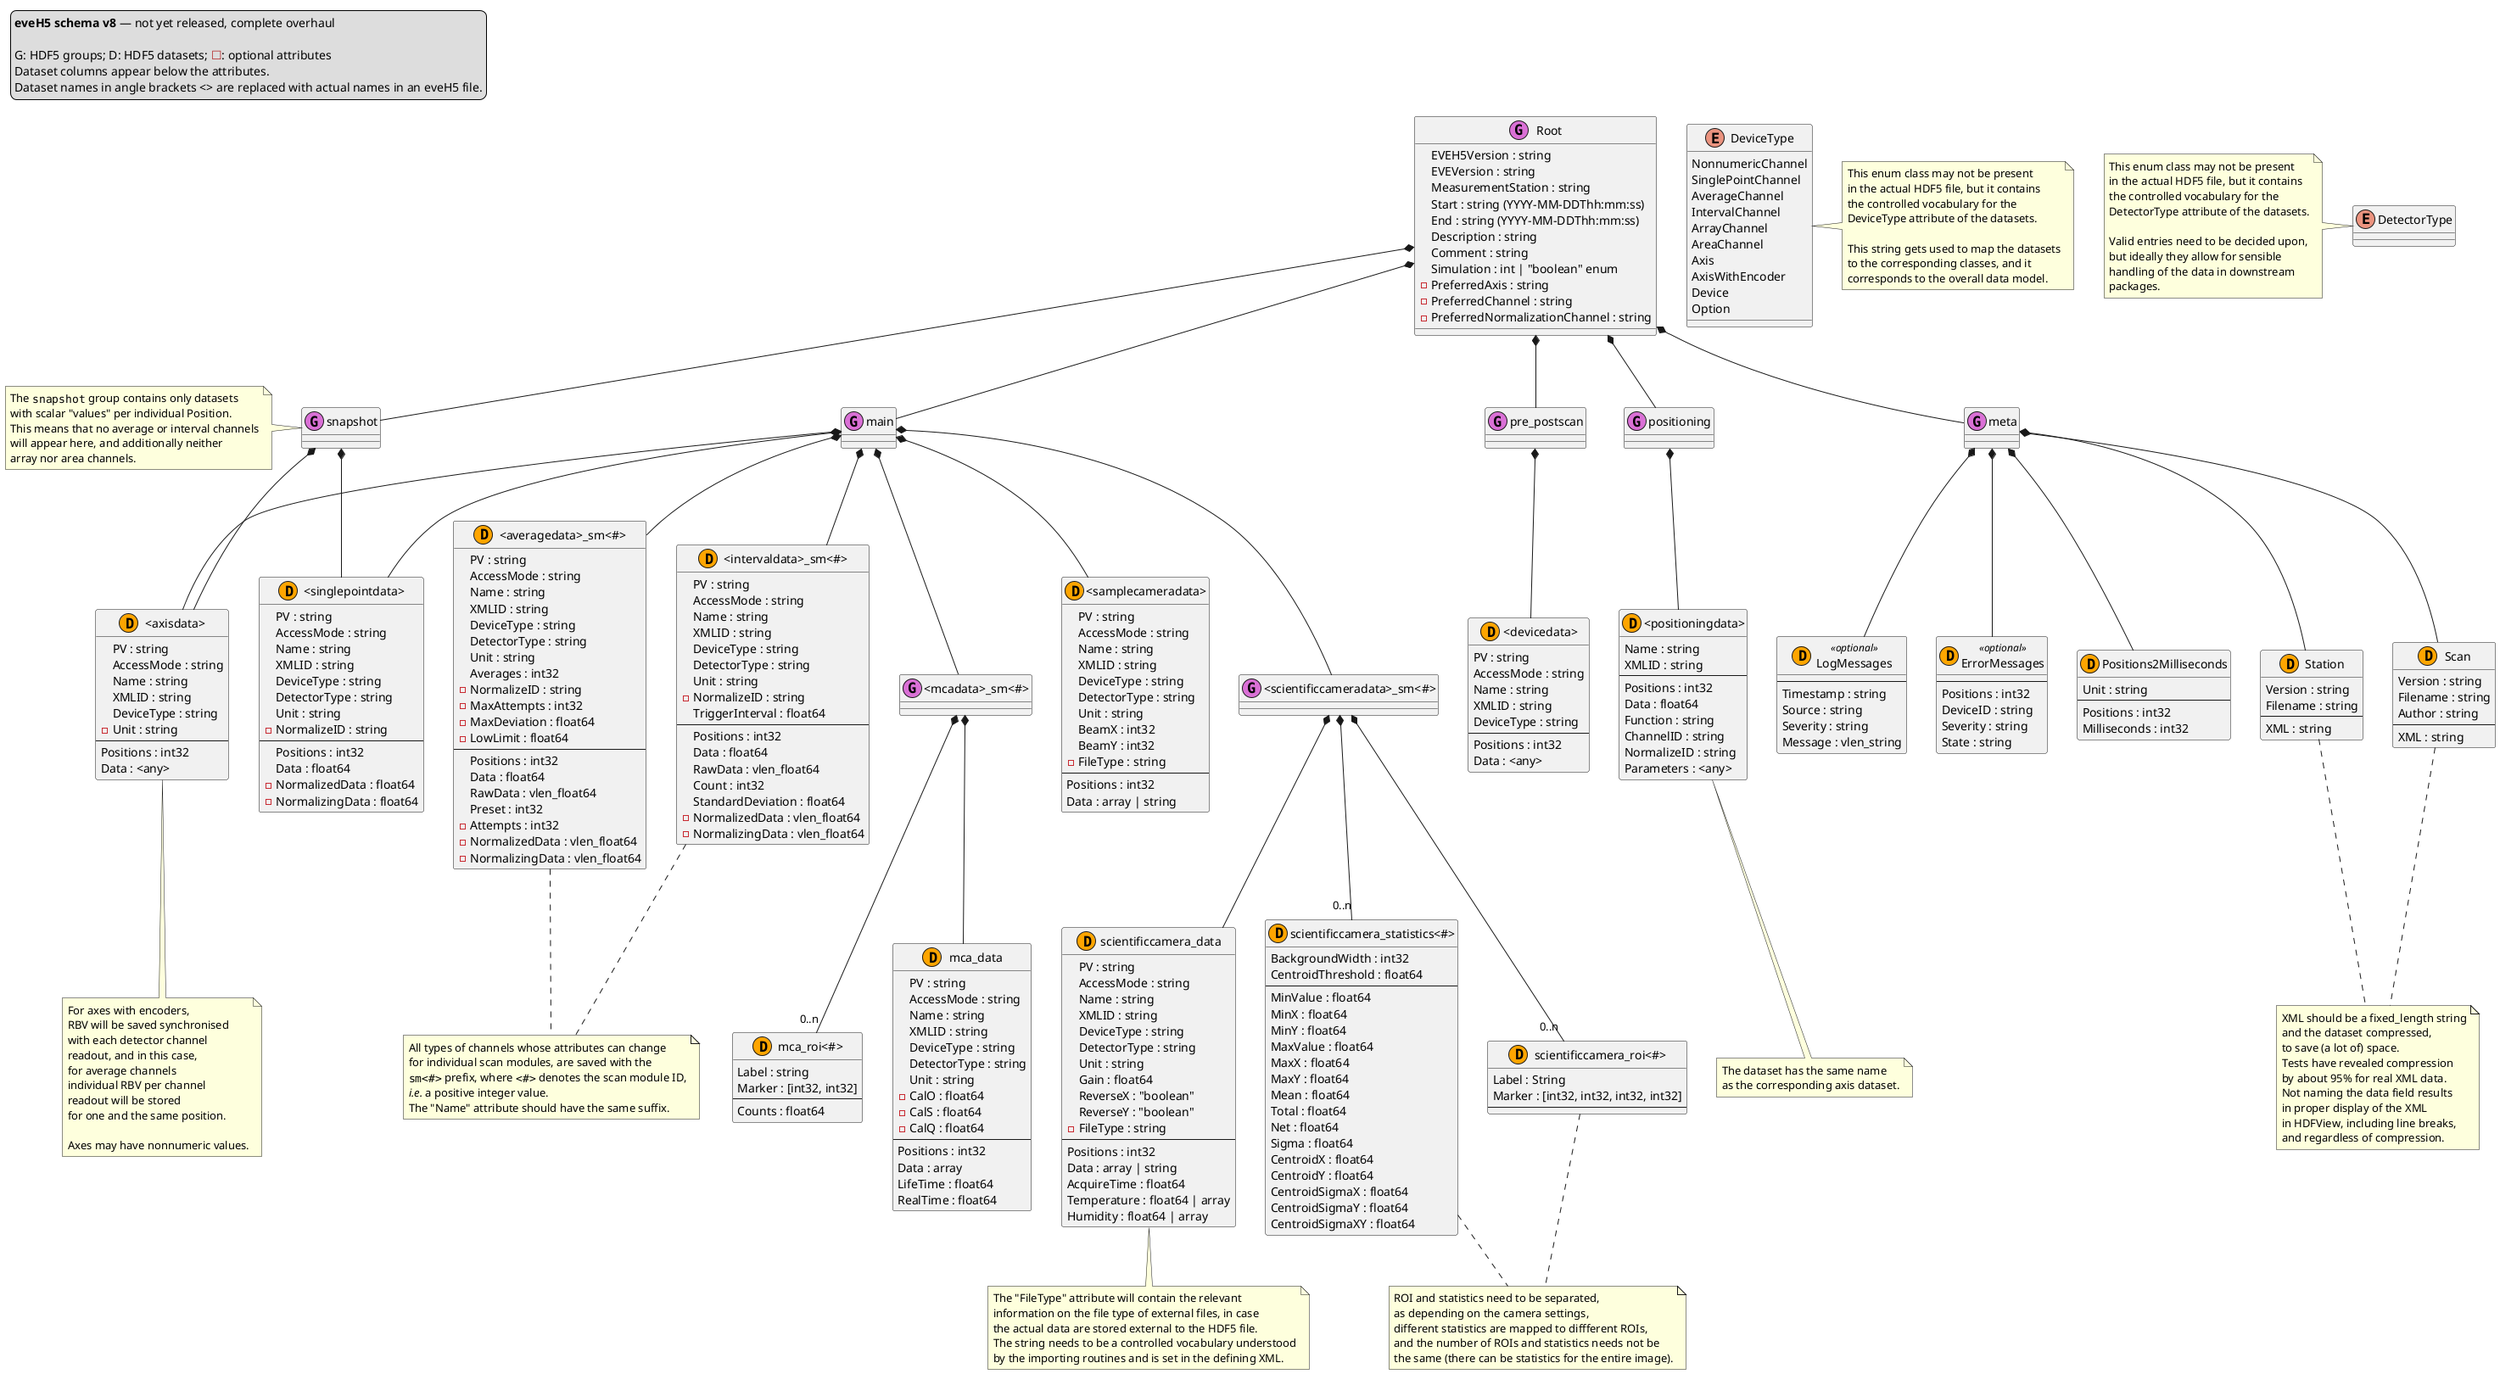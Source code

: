 @startuml
'https://plantuml.com/class-diagram

legend top left
    **eveH5 schema v8** <U+2014> not yet released, complete overhaul

    G: HDF5 groups; D: HDF5 datasets; <color:#firebrick><U+2610></color>: optional attributes
    Dataset columns appear below the attributes.
    Dataset names in angle brackets <> are replaced with actual names in an eveH5 file.
    'Name parts in square brackets [] are optional.
endlegend

class Root << (G,orchid) >> {
    EVEH5Version : string
    EVEVersion : string
    MeasurementStation : string
    {field} Start : string (YYYY-MM-DDThh:mm:ss)
    {field} End : string (YYYY-MM-DDThh:mm:ss)
    Description : string
    Comment : string
    Simulation : int | "boolean" enum
    - PreferredAxis : string
    - PreferredChannel : string
    - PreferredNormalizationChannel : string
}


Root *-- main
Root *-- snapshot
Root *-- positioning
Root *-- pre_postscan
Root *-- meta

pre_postscan -[hidden]> positioning
positioning -[hidden]> meta

enum DeviceType {
    NonnumericChannel
    SinglePointChannel
    AverageChannel
    IntervalChannel
    ArrayChannel
    AreaChannel
    Axis
    AxisWithEncoder
    Device
    Option
}
note right of DeviceType
    This enum class may not be present
    in the actual HDF5 file, but it contains
    the controlled vocabulary for the
    DeviceType attribute of the datasets.

    This string gets used to map the datasets
    to the corresponding classes, and it
    corresponds to the overall data model.
endnote

enum DetectorType {
}
note left of DetectorType
    This enum class may not be present
    in the actual HDF5 file, but it contains
    the controlled vocabulary for the
    DetectorType attribute of the datasets.

    Valid entries need to be decided upon,
    but ideally they allow for sensible
    handling of the data in downstream
    packages.
endnote

class main << (G,orchid) >> {}

class snapshot << (G,orchid) >> {}

note left of snapshot
    The ""snapshot"" group contains only datasets
    with scalar "values" per individual Position.
    This means that no average or interval channels
    will appear here, and additionally neither
    array nor area channels.
endnote

snapshot *-- "<axisdata>"
snapshot *-- "<singlepointdata>"

class meta << (G,orchid) >> {}

meta *-- Scan
meta *-- Station
meta *-- Positions2Milliseconds
meta *-- LogMessages
meta *-- ErrorMessages
Station -[hidden]> Scan

'main -[hidden]> snapshot

class positioning << (G,orchid) >> {}

positioning *-- "<positioningdata>"

class "<positioningdata>" << (D,orange) >> {
    Name : string
    XMLID : string
    --
    Positions : int32
    Data : float64
    Function : string
    ChannelID : string
    NormalizeID : string
    Parameters : <any>
}
note bottom of "<positioningdata>"
    The dataset has the same name
    as the corresponding axis dataset.
end note

class pre_postscan << (G,orchid) >> {}

pre_postscan *-- "<devicedata>"

class "<devicedata>" << (D,orange) >> {
    PV : string
    AccessMode : string
    Name : string
    XMLID : string
    DeviceType : string
    --
    Positions : int32
    Data : <any>
}


class "<axisdata>" << (D,orange) >> {
    PV : string
    AccessMode : string
    Name : string
    XMLID : string
    DeviceType : string
    - Unit : string
    --
    Positions : int32
    Data : <any>
}
note bottom of "<axisdata>"
    For axes with encoders,
    RBV will be saved synchronised
    with each detector channel
    readout, and in this case,
    for average channels
    individual RBV per channel
    readout will be stored
    for one and the same position.

    Axes may have nonnumeric values.
end note

class "<singlepointdata>" << (D,orange) >> {
    PV : string
    AccessMode : string
    Name : string
    XMLID : string
    DeviceType : string
    DetectorType : string
    Unit : string
    - NormalizeID : string
    --
    Positions : int32
    Data : float64
    - NormalizedData : float64
    - NormalizingData : float64
}

main *-- "<axisdata>"
main *-- "<singlepointdata>"
main *-- "<averagedata>_sm<#>"
main *-- "<intervaldata>_sm<#>"
main *-- "<mcadata>_sm<#>"
main *-- "<samplecameradata>"
main *-- "<scientificcameradata>_sm<#>"

"<axisdata>" -[hidden]> "<singlepointdata>"
"<singlepointdata>" -[hidden]> "<averagedata>_sm<#>"
"<averagedata>_sm<#>" -[hidden]> "<intervaldata>_sm<#>"
"<intervaldata>_sm<#>" -[hidden]> "<mcadata>_sm<#>"
"<mcadata>_sm<#>" -[hidden]> "<samplecameradata>"
"<samplecameradata>" -[hidden]> "<scientificcameradata>_sm<#>"

class "<averagedata>_sm<#>" << (D,orange) >> {
    PV : string
    AccessMode : string
    Name : string
    XMLID : string
    DeviceType : string
    DetectorType : string
    Unit : string
    Averages : int32
    - NormalizeID : string
    - MaxAttempts : int32
    - MaxDeviation : float64
    - LowLimit : float64
    --
    Positions : int32
    Data : float64
    RawData : vlen_float64
    Preset : int32
    - Attempts : int32
    - NormalizedData : vlen_float64
    - NormalizingData : vlen_float64
}

class "<intervaldata>_sm<#>" << (D,orange) >> {
    PV : string
    AccessMode : string
    Name : string
    XMLID : string
    DeviceType : string
    DetectorType : string
    Unit : string
    - NormalizeID : string
    TriggerInterval : float64
    --
    Positions : int32
    Data : float64
    RawData : vlen_float64
    Count : int32
    StandardDeviation : float64
    - NormalizedData : vlen_float64
    - NormalizingData : vlen_float64
}

note as sm_channel_note
    All types of channels whose attributes can change
    for individual scan modules, are saved with the
    ""sm<#>"" prefix, where ""<#>"" denotes the scan module ID,
    <i>i.e.</i> a positive integer value.
    The "Name" attribute should have the same suffix.
end note

"<intervaldata>_sm<#>" .. sm_channel_note
"<averagedata>_sm<#>" .. sm_channel_note

class "<mcadata>_sm<#>" << (G,orchid) >> {}

"<mcadata>_sm<#>" *-- mca_data
"<mcadata>_sm<#>" *-- "0..n" "mca_roi<#>"

class "mca_data" << (D,orange) >> {
    PV : string
    AccessMode : string
    Name : string
    XMLID : string
    DeviceType : string
    DetectorType : string
    Unit : string
    -CalO : float64
    -CalS : float64
    -CalQ : float64
    --
    Positions : int32
    Data : array
    LifeTime : float64
    RealTime : float64
}

class "mca_roi<#>" << (D,orange) >> {
    Label : string
    Marker : [int32, int32]
    --
    Counts : float64
}

class "<samplecameradata>" << (D,orange) >> {
    PV : string
    AccessMode : string
    Name : string
    XMLID : string
    DeviceType : string
    DetectorType : string
    Unit : string
    BeamX : int32
    BeamY : int32
    - FileType : string
    --
    Positions : int32
    Data : array | string
}

class "<scientificcameradata>_sm<#>" << (G,orchid) >> {}

"<scientificcameradata>_sm<#>" *-- scientificcamera_data
"<scientificcameradata>_sm<#>" *-- "0..n" "scientificcamera_roi<#>"
"<scientificcameradata>_sm<#>" *-- "0..n" "scientificcamera_statistics<#>"

class scientificcamera_data << (D,orange) >> {
    PV : string
    AccessMode : string
    Name : string
    XMLID : string
    DeviceType : string
    DetectorType : string
    Unit : string
    Gain : float64
    ReverseX : "boolean"
    ReverseY : "boolean"
    - FileType : string
    --
    Positions : int32
    Data : array | string
    AcquireTime : float64
    Temperature : float64 | array
    Humidity : float64 | array
}

note bottom of scientificcamera_data
    The "FileType" attribute will contain the relevant
    information on the file type of external files, in case
    the actual data are stored external to the HDF5 file.
    The string needs to be a controlled vocabulary understood
    by the importing routines and is set in the defining XML.
endnote

class "scientificcamera_roi<#>" << (D,orange) >> {
    Label : String
    Marker : [int32, int32, int32, int32]
    --
}

class "scientificcamera_statistics<#>" << (D,orange) >> {
    BackgroundWidth : int32
    CentroidThreshold : float64
    --
    MinValue : float64
    MinX : float64
    MinY : float64
    MaxValue : float64
    MaxX : float64
    MaxY : float64
    Mean : float64
    Total : float64
    Net : float64
    Sigma : float64
    CentroidX : float64
    CentroidY : float64
    CentroidSigmaX : float64
    CentroidSigmaY : float64
    CentroidSigmaXY : float64
}

class Station << (D,orange) >> {
    Version : string
    Filename : string
    --
    XML : string
}

note as scientificcamera_note
    ROI and statistics need to be separated,
    as depending on the camera settings,
    different statistics are mapped to diffferent ROIs,
    and the number of ROIs and statistics needs not be
    the same (there can be statistics for the entire image).
endnote

"scientificcamera_roi<#>" .. scientificcamera_note
"scientificcamera_statistics<#>" .. scientificcamera_note


class Scan << (D,orange) >> {
    Version : string
    Filename : string
    Author : string
    --
    XML : string
}

class LogMessages << (D,orange) >> <<optional>> {
    --
    Timestamp : string
    Source : string
    Severity : string
    Message : vlen_string
}

class ErrorMessages << (D,orange) >> <<optional>> {
    --
    Positions : int32
    DeviceID : string
    Severity : string
    State : string
}

class Positions2Milliseconds << (D,orange) >> {
    Unit : string
    --
    Positions : int32
    Milliseconds : int32
}

LogMessages -[hidden]> ErrorMessages
ErrorMessages -[hidden]> Positions2Milliseconds
Positions2Milliseconds -[hidden]> Station
Station -[hidden]> Scan

note as SCML_note
    XML should be a fixed_length string
    and the dataset compressed,
    to save (a lot of) space.
    Tests have revealed compression
    by about 95% for real XML data.
    Not naming the data field results
    in proper display of the XML
    in HDFView, including line breaks,
    and regardless of compression.
end note

Scan .. SCML_note
Station .. SCML_note

@enduml